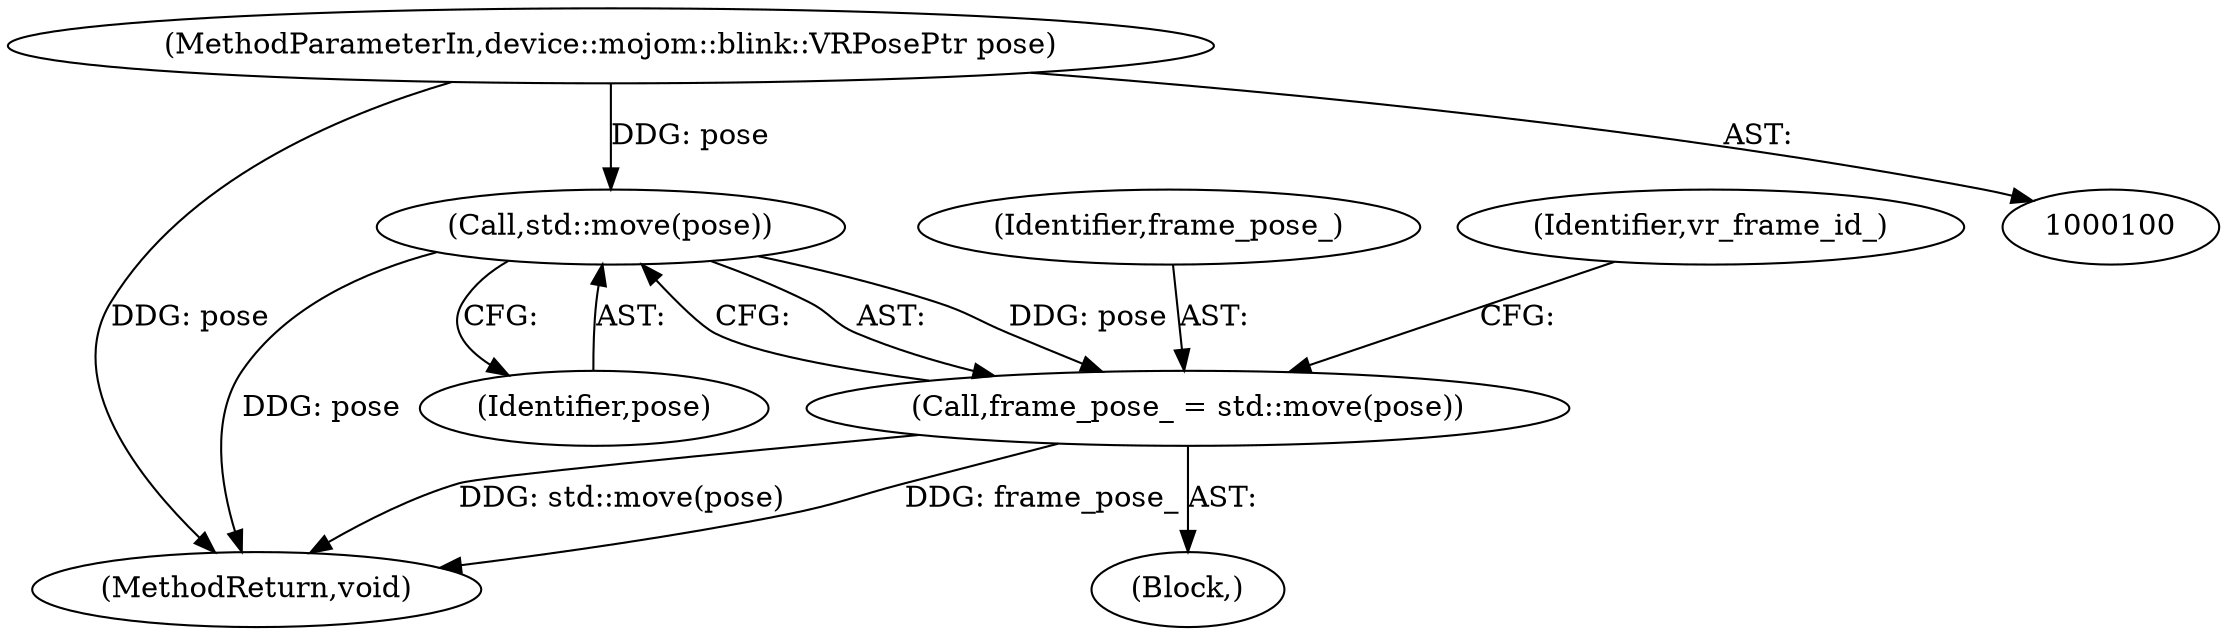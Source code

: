 digraph "0_Chrome_262e77a72493e36e8006aeeba1c7497a42ee5ad9_5@API" {
"1000142" [label="(Call,std::move(pose))"];
"1000101" [label="(MethodParameterIn,device::mojom::blink::VRPosePtr pose)"];
"1000140" [label="(Call,frame_pose_ = std::move(pose))"];
"1000157" [label="(MethodReturn,void)"];
"1000101" [label="(MethodParameterIn,device::mojom::blink::VRPosePtr pose)"];
"1000141" [label="(Identifier,frame_pose_)"];
"1000145" [label="(Identifier,vr_frame_id_)"];
"1000142" [label="(Call,std::move(pose))"];
"1000143" [label="(Identifier,pose)"];
"1000105" [label="(Block,)"];
"1000140" [label="(Call,frame_pose_ = std::move(pose))"];
"1000142" -> "1000140"  [label="AST: "];
"1000142" -> "1000143"  [label="CFG: "];
"1000143" -> "1000142"  [label="AST: "];
"1000140" -> "1000142"  [label="CFG: "];
"1000142" -> "1000157"  [label="DDG: pose"];
"1000142" -> "1000140"  [label="DDG: pose"];
"1000101" -> "1000142"  [label="DDG: pose"];
"1000101" -> "1000100"  [label="AST: "];
"1000101" -> "1000157"  [label="DDG: pose"];
"1000140" -> "1000105"  [label="AST: "];
"1000141" -> "1000140"  [label="AST: "];
"1000145" -> "1000140"  [label="CFG: "];
"1000140" -> "1000157"  [label="DDG: std::move(pose)"];
"1000140" -> "1000157"  [label="DDG: frame_pose_"];
}
